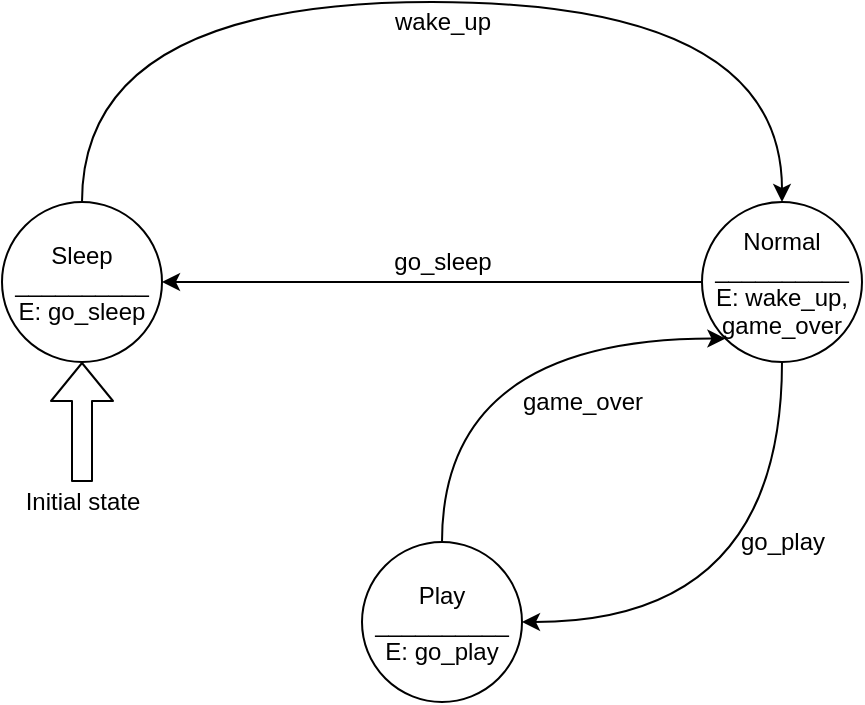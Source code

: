 <mxfile version="13.8.8" type="device"><diagram id="kgpKYQtTHZ0yAKxKKP6v" name="Page-1"><mxGraphModel dx="1022" dy="475" grid="1" gridSize="10" guides="1" tooltips="1" connect="1" arrows="1" fold="1" page="1" pageScale="1" pageWidth="850" pageHeight="1100" math="0" shadow="0"><root><mxCell id="0"/><mxCell id="1" parent="0"/><mxCell id="cIwayilBRL80fbY3d8Cl-13" style="edgeStyle=orthogonalEdgeStyle;curved=1;orthogonalLoop=1;jettySize=auto;html=1;exitX=0.5;exitY=0;exitDx=0;exitDy=0;entryX=0.5;entryY=0;entryDx=0;entryDy=0;" parent="1" source="cIwayilBRL80fbY3d8Cl-6" target="cIwayilBRL80fbY3d8Cl-8" edge="1"><mxGeometry relative="1" as="geometry"><Array as="points"><mxPoint x="170" y="10"/><mxPoint x="520" y="10"/></Array></mxGeometry></mxCell><mxCell id="cIwayilBRL80fbY3d8Cl-6" value="Sleep&#10;__________&#10;E: go_sleep" style="ellipse;fillColor=#ffffff;strokeColor=#000000;" parent="1" vertex="1"><mxGeometry x="130" y="110" width="80" height="80" as="geometry"/></mxCell><mxCell id="cIwayilBRL80fbY3d8Cl-7" value="Play&#10;__________&#10;E: go_play" style="ellipse;fillColor=#ffffff;strokeColor=#000000;" parent="1" vertex="1"><mxGeometry x="310" y="280" width="80" height="80" as="geometry"/></mxCell><mxCell id="cIwayilBRL80fbY3d8Cl-8" value="Normal&#10;__________&#10;E: wake_up,&#10;game_over" style="ellipse;fillColor=#ffffff;strokeColor=#000000;" parent="1" vertex="1"><mxGeometry x="480" y="110" width="80" height="80" as="geometry"/></mxCell><mxCell id="cIwayilBRL80fbY3d8Cl-22" value="" style="endArrow=classic;html=1;edgeStyle=orthogonalEdgeStyle;curved=1;exitX=0.5;exitY=1;exitDx=0;exitDy=0;entryX=1;entryY=0.5;entryDx=0;entryDy=0;" parent="1" source="cIwayilBRL80fbY3d8Cl-8" target="cIwayilBRL80fbY3d8Cl-7" edge="1"><mxGeometry width="50" height="50" relative="1" as="geometry"><mxPoint x="400" y="200" as="sourcePoint"/><mxPoint x="450" y="150" as="targetPoint"/></mxGeometry></mxCell><mxCell id="cIwayilBRL80fbY3d8Cl-23" value="" style="endArrow=classic;html=1;exitX=0;exitY=0.5;exitDx=0;exitDy=0;entryX=1;entryY=0.5;entryDx=0;entryDy=0;" parent="1" source="cIwayilBRL80fbY3d8Cl-8" target="cIwayilBRL80fbY3d8Cl-6" edge="1"><mxGeometry width="50" height="50" relative="1" as="geometry"><mxPoint x="400" y="200" as="sourcePoint"/><mxPoint x="450" y="150" as="targetPoint"/></mxGeometry></mxCell><mxCell id="cIwayilBRL80fbY3d8Cl-26" value="go_sleep" style="text;html=1;align=center;verticalAlign=middle;resizable=0;points=[];autosize=1;" parent="1" vertex="1"><mxGeometry x="320" y="130" width="60" height="20" as="geometry"/></mxCell><mxCell id="cIwayilBRL80fbY3d8Cl-27" value="go_play" style="text;html=1;align=center;verticalAlign=middle;resizable=0;points=[];autosize=1;" parent="1" vertex="1"><mxGeometry x="490" y="270" width="60" height="20" as="geometry"/></mxCell><mxCell id="cIwayilBRL80fbY3d8Cl-29" value="wake_up" style="text;html=1;align=center;verticalAlign=middle;resizable=0;points=[];autosize=1;" parent="1" vertex="1"><mxGeometry x="320" y="10" width="60" height="20" as="geometry"/></mxCell><mxCell id="cIwayilBRL80fbY3d8Cl-38" value="" style="endArrow=classic;html=1;exitX=0.5;exitY=0;exitDx=0;exitDy=0;edgeStyle=orthogonalEdgeStyle;curved=1;entryX=0;entryY=1;entryDx=0;entryDy=0;" parent="1" source="cIwayilBRL80fbY3d8Cl-7" target="cIwayilBRL80fbY3d8Cl-8" edge="1"><mxGeometry width="50" height="50" relative="1" as="geometry"><mxPoint x="400" y="230" as="sourcePoint"/><mxPoint x="460" y="200" as="targetPoint"/><Array as="points"><mxPoint x="350" y="178"/></Array></mxGeometry></mxCell><mxCell id="cIwayilBRL80fbY3d8Cl-39" value="game_over" style="text;html=1;align=center;verticalAlign=middle;resizable=0;points=[];autosize=1;" parent="1" vertex="1"><mxGeometry x="380" y="200" width="80" height="20" as="geometry"/></mxCell><mxCell id="cB78x5OL8BLjIMkUgNoc-1" value="" style="endArrow=classic;html=1;entryX=0.5;entryY=1;entryDx=0;entryDy=0;shape=flexArrow;" parent="1" target="cIwayilBRL80fbY3d8Cl-6" edge="1"><mxGeometry width="50" height="50" relative="1" as="geometry"><mxPoint x="170" y="250" as="sourcePoint"/><mxPoint x="450" y="220" as="targetPoint"/></mxGeometry></mxCell><mxCell id="cB78x5OL8BLjIMkUgNoc-2" value="Initial state" style="text;html=1;align=center;verticalAlign=middle;resizable=0;points=[];autosize=1;" parent="1" vertex="1"><mxGeometry x="135" y="250" width="70" height="20" as="geometry"/></mxCell></root></mxGraphModel></diagram></mxfile>